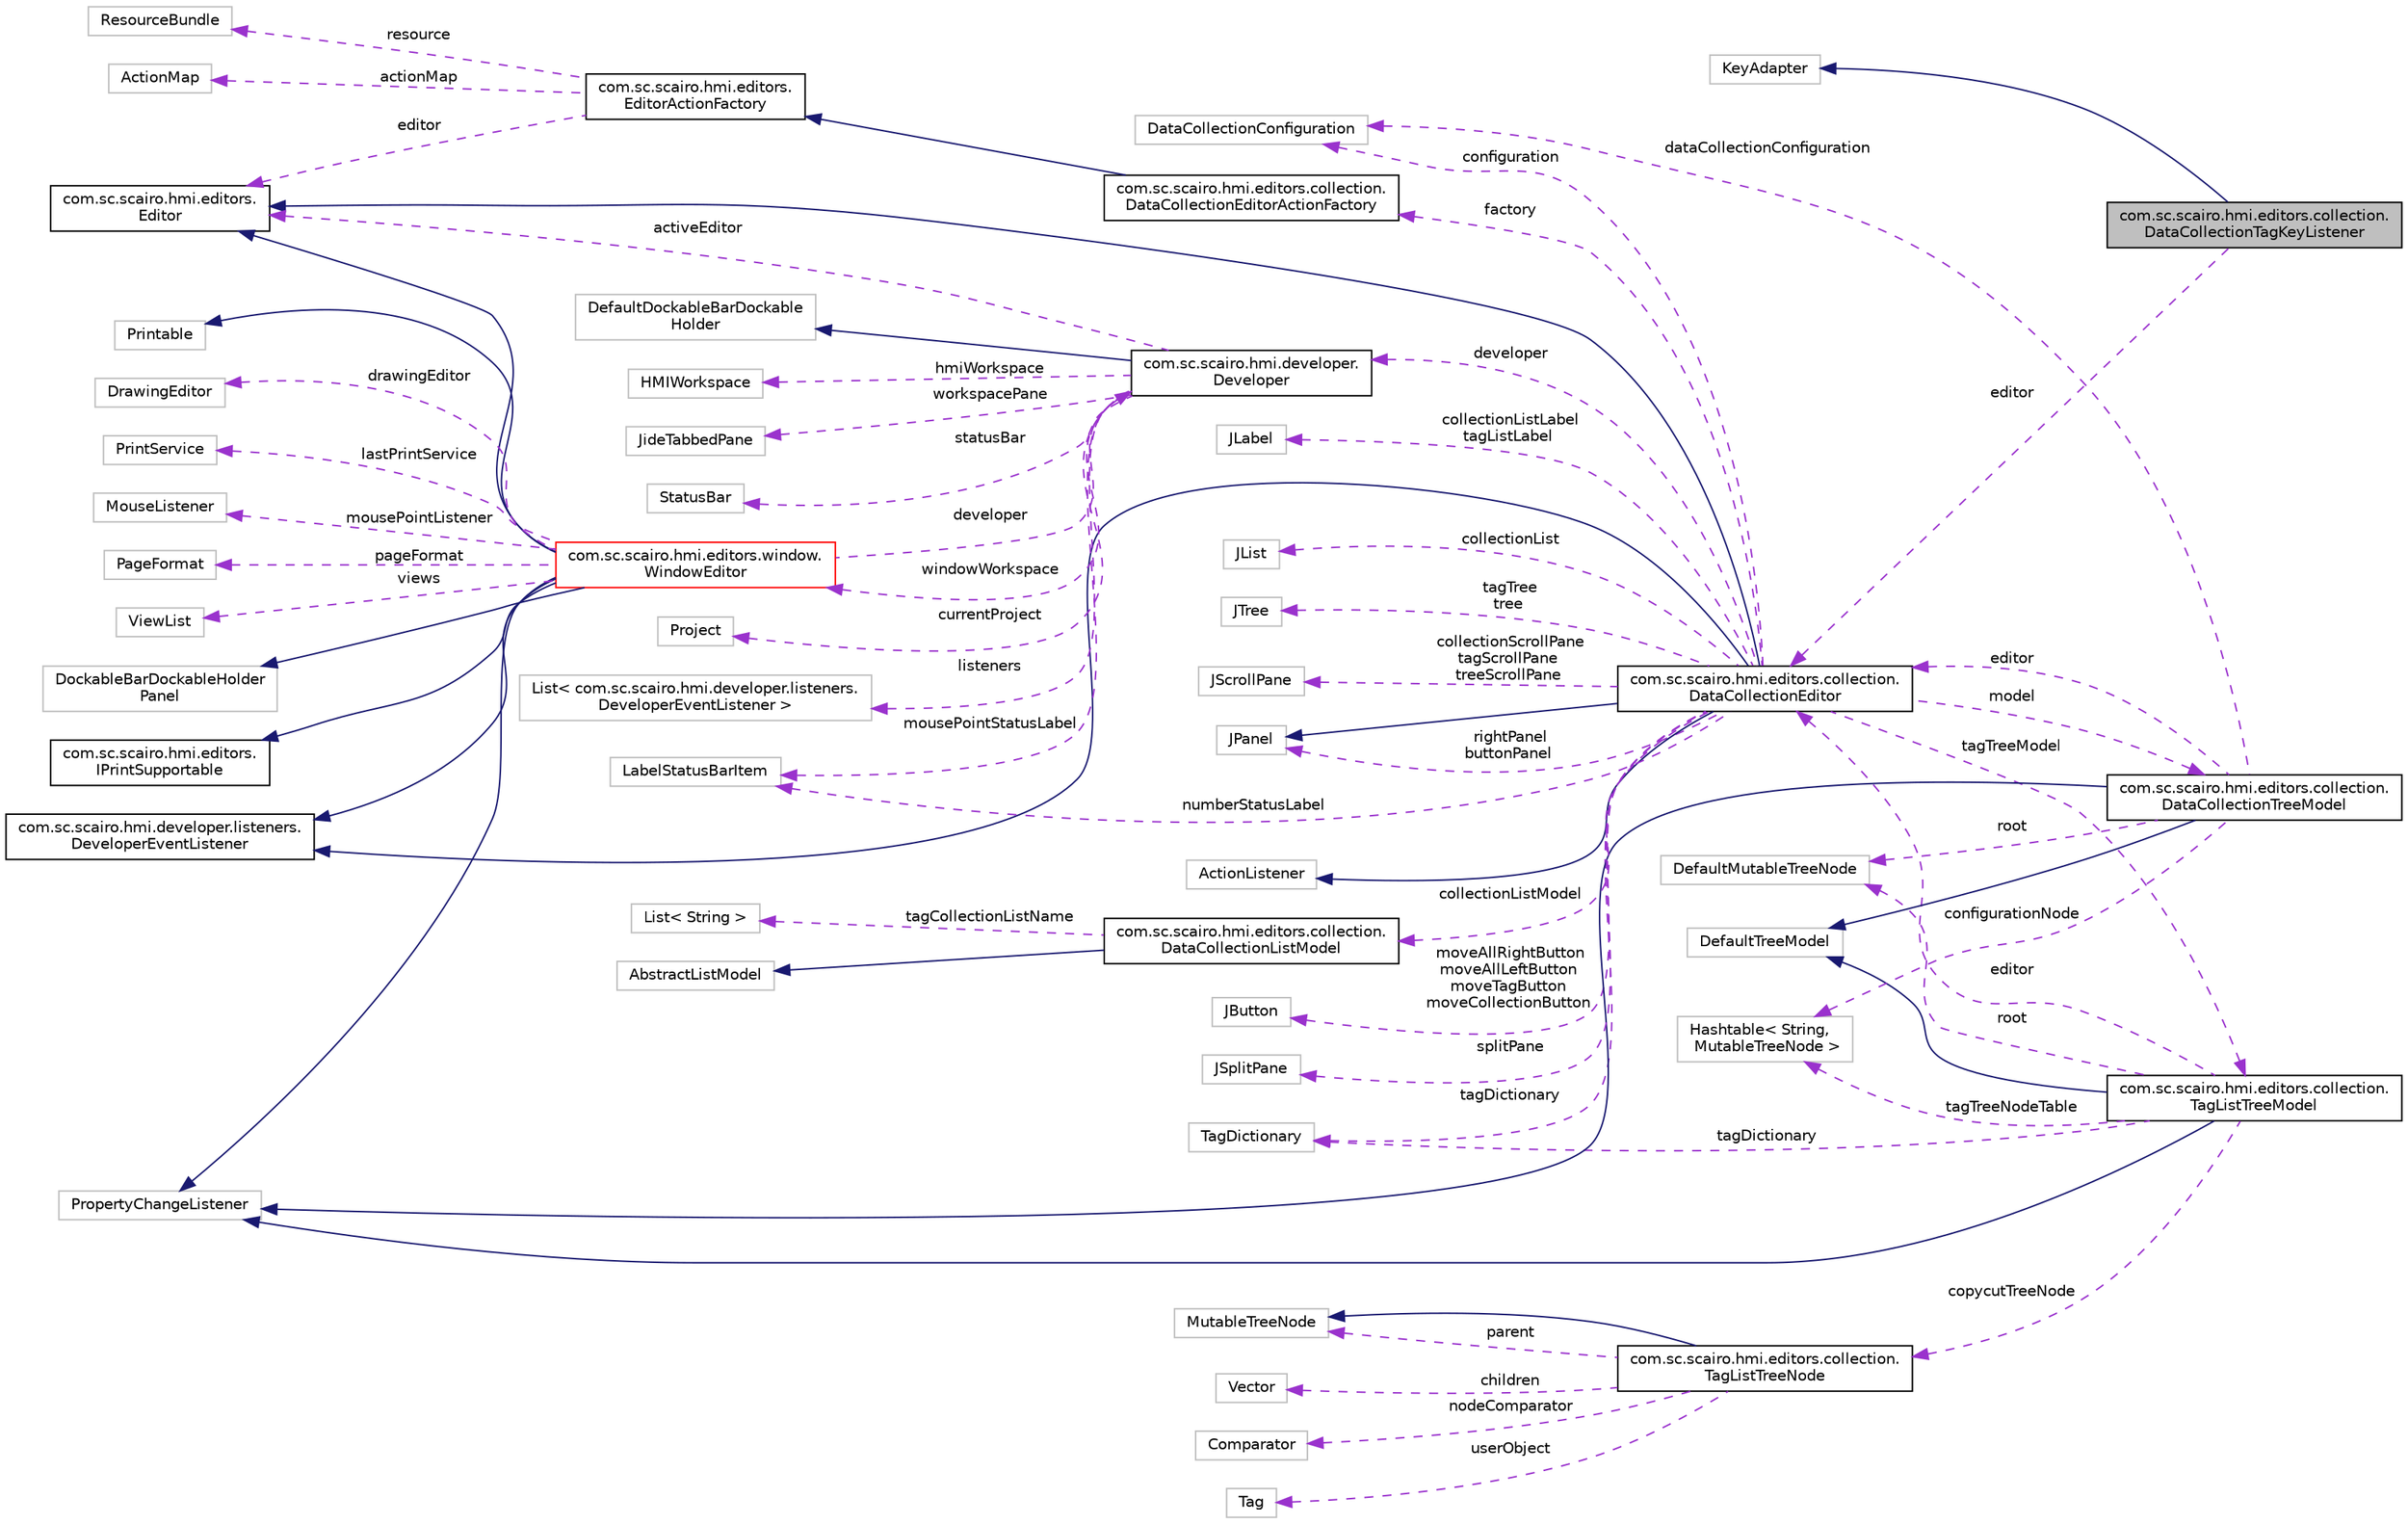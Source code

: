digraph "com.sc.scairo.hmi.editors.collection.DataCollectionTagKeyListener"
{
 // LATEX_PDF_SIZE
  edge [fontname="Helvetica",fontsize="10",labelfontname="Helvetica",labelfontsize="10"];
  node [fontname="Helvetica",fontsize="10",shape=record];
  rankdir="LR";
  Node1 [label="com.sc.scairo.hmi.editors.collection.\lDataCollectionTagKeyListener",height=0.2,width=0.4,color="black", fillcolor="grey75", style="filled", fontcolor="black",tooltip=" "];
  Node2 -> Node1 [dir="back",color="midnightblue",fontsize="10",style="solid",fontname="Helvetica"];
  Node2 [label="KeyAdapter",height=0.2,width=0.4,color="grey75", fillcolor="white", style="filled",tooltip=" "];
  Node3 -> Node1 [dir="back",color="darkorchid3",fontsize="10",style="dashed",label=" editor" ,fontname="Helvetica"];
  Node3 [label="com.sc.scairo.hmi.editors.collection.\lDataCollectionEditor",height=0.2,width=0.4,color="black", fillcolor="white", style="filled",URL="$classcom_1_1sc_1_1scairo_1_1hmi_1_1editors_1_1collection_1_1_data_collection_editor.html",tooltip=" "];
  Node4 -> Node3 [dir="back",color="midnightblue",fontsize="10",style="solid",fontname="Helvetica"];
  Node4 [label="JPanel",height=0.2,width=0.4,color="grey75", fillcolor="white", style="filled",tooltip=" "];
  Node5 -> Node3 [dir="back",color="midnightblue",fontsize="10",style="solid",fontname="Helvetica"];
  Node5 [label="com.sc.scairo.hmi.developer.listeners.\lDeveloperEventListener",height=0.2,width=0.4,color="black", fillcolor="white", style="filled",URL="$interfacecom_1_1sc_1_1scairo_1_1hmi_1_1developer_1_1listeners_1_1_developer_event_listener.html",tooltip=" "];
  Node6 -> Node3 [dir="back",color="midnightblue",fontsize="10",style="solid",fontname="Helvetica"];
  Node6 [label="ActionListener",height=0.2,width=0.4,color="grey75", fillcolor="white", style="filled",tooltip=" "];
  Node7 -> Node3 [dir="back",color="midnightblue",fontsize="10",style="solid",fontname="Helvetica"];
  Node7 [label="com.sc.scairo.hmi.editors.\lEditor",height=0.2,width=0.4,color="black", fillcolor="white", style="filled",URL="$interfacecom_1_1sc_1_1scairo_1_1hmi_1_1editors_1_1_editor.html",tooltip=" "];
  Node8 -> Node3 [dir="back",color="darkorchid3",fontsize="10",style="dashed",label=" tagDictionary" ,fontname="Helvetica"];
  Node8 [label="TagDictionary",height=0.2,width=0.4,color="grey75", fillcolor="white", style="filled",tooltip=" "];
  Node9 -> Node3 [dir="back",color="darkorchid3",fontsize="10",style="dashed",label=" configuration" ,fontname="Helvetica"];
  Node9 [label="DataCollectionConfiguration",height=0.2,width=0.4,color="grey75", fillcolor="white", style="filled",tooltip=" "];
  Node10 -> Node3 [dir="back",color="darkorchid3",fontsize="10",style="dashed",label=" moveAllRightButton\nmoveAllLeftButton\nmoveTagButton\nmoveCollectionButton" ,fontname="Helvetica"];
  Node10 [label="JButton",height=0.2,width=0.4,color="grey75", fillcolor="white", style="filled",tooltip=" "];
  Node11 -> Node3 [dir="back",color="darkorchid3",fontsize="10",style="dashed",label=" tagTreeModel" ,fontname="Helvetica"];
  Node11 [label="com.sc.scairo.hmi.editors.collection.\lTagListTreeModel",height=0.2,width=0.4,color="black", fillcolor="white", style="filled",URL="$classcom_1_1sc_1_1scairo_1_1hmi_1_1editors_1_1collection_1_1_tag_list_tree_model.html",tooltip=" "];
  Node12 -> Node11 [dir="back",color="midnightblue",fontsize="10",style="solid",fontname="Helvetica"];
  Node12 [label="DefaultTreeModel",height=0.2,width=0.4,color="grey75", fillcolor="white", style="filled",tooltip=" "];
  Node13 -> Node11 [dir="back",color="midnightblue",fontsize="10",style="solid",fontname="Helvetica"];
  Node13 [label="PropertyChangeListener",height=0.2,width=0.4,color="grey75", fillcolor="white", style="filled",tooltip=" "];
  Node8 -> Node11 [dir="back",color="darkorchid3",fontsize="10",style="dashed",label=" tagDictionary" ,fontname="Helvetica"];
  Node14 -> Node11 [dir="back",color="darkorchid3",fontsize="10",style="dashed",label=" root" ,fontname="Helvetica"];
  Node14 [label="DefaultMutableTreeNode",height=0.2,width=0.4,color="grey75", fillcolor="white", style="filled",tooltip=" "];
  Node15 -> Node11 [dir="back",color="darkorchid3",fontsize="10",style="dashed",label=" tagTreeNodeTable" ,fontname="Helvetica"];
  Node15 [label="Hashtable\< String,\l MutableTreeNode \>",height=0.2,width=0.4,color="grey75", fillcolor="white", style="filled",tooltip=" "];
  Node3 -> Node11 [dir="back",color="darkorchid3",fontsize="10",style="dashed",label=" editor" ,fontname="Helvetica"];
  Node16 -> Node11 [dir="back",color="darkorchid3",fontsize="10",style="dashed",label=" copycutTreeNode" ,fontname="Helvetica"];
  Node16 [label="com.sc.scairo.hmi.editors.collection.\lTagListTreeNode",height=0.2,width=0.4,color="black", fillcolor="white", style="filled",URL="$classcom_1_1sc_1_1scairo_1_1hmi_1_1editors_1_1collection_1_1_tag_list_tree_node.html",tooltip=" "];
  Node17 -> Node16 [dir="back",color="midnightblue",fontsize="10",style="solid",fontname="Helvetica"];
  Node17 [label="MutableTreeNode",height=0.2,width=0.4,color="grey75", fillcolor="white", style="filled",tooltip=" "];
  Node17 -> Node16 [dir="back",color="darkorchid3",fontsize="10",style="dashed",label=" parent" ,fontname="Helvetica"];
  Node18 -> Node16 [dir="back",color="darkorchid3",fontsize="10",style="dashed",label=" children" ,fontname="Helvetica"];
  Node18 [label="Vector",height=0.2,width=0.4,color="grey75", fillcolor="white", style="filled",tooltip=" "];
  Node19 -> Node16 [dir="back",color="darkorchid3",fontsize="10",style="dashed",label=" nodeComparator" ,fontname="Helvetica"];
  Node19 [label="Comparator",height=0.2,width=0.4,color="grey75", fillcolor="white", style="filled",tooltip=" "];
  Node20 -> Node16 [dir="back",color="darkorchid3",fontsize="10",style="dashed",label=" userObject" ,fontname="Helvetica"];
  Node20 [label="Tag",height=0.2,width=0.4,color="grey75", fillcolor="white", style="filled",tooltip=" "];
  Node21 -> Node3 [dir="back",color="darkorchid3",fontsize="10",style="dashed",label=" splitPane" ,fontname="Helvetica"];
  Node21 [label="JSplitPane",height=0.2,width=0.4,color="grey75", fillcolor="white", style="filled",tooltip=" "];
  Node22 -> Node3 [dir="back",color="darkorchid3",fontsize="10",style="dashed",label=" numberStatusLabel" ,fontname="Helvetica"];
  Node22 [label="LabelStatusBarItem",height=0.2,width=0.4,color="grey75", fillcolor="white", style="filled",tooltip=" "];
  Node23 -> Node3 [dir="back",color="darkorchid3",fontsize="10",style="dashed",label=" factory" ,fontname="Helvetica"];
  Node23 [label="com.sc.scairo.hmi.editors.collection.\lDataCollectionEditorActionFactory",height=0.2,width=0.4,color="black", fillcolor="white", style="filled",URL="$classcom_1_1sc_1_1scairo_1_1hmi_1_1editors_1_1collection_1_1_data_collection_editor_action_factory.html",tooltip=" "];
  Node24 -> Node23 [dir="back",color="midnightblue",fontsize="10",style="solid",fontname="Helvetica"];
  Node24 [label="com.sc.scairo.hmi.editors.\lEditorActionFactory",height=0.2,width=0.4,color="black", fillcolor="white", style="filled",URL="$classcom_1_1sc_1_1scairo_1_1hmi_1_1editors_1_1_editor_action_factory.html",tooltip=" "];
  Node25 -> Node24 [dir="back",color="darkorchid3",fontsize="10",style="dashed",label=" resource" ,fontname="Helvetica"];
  Node25 [label="ResourceBundle",height=0.2,width=0.4,color="grey75", fillcolor="white", style="filled",tooltip=" "];
  Node26 -> Node24 [dir="back",color="darkorchid3",fontsize="10",style="dashed",label=" actionMap" ,fontname="Helvetica"];
  Node26 [label="ActionMap",height=0.2,width=0.4,color="grey75", fillcolor="white", style="filled",tooltip=" "];
  Node7 -> Node24 [dir="back",color="darkorchid3",fontsize="10",style="dashed",label=" editor" ,fontname="Helvetica"];
  Node27 -> Node3 [dir="back",color="darkorchid3",fontsize="10",style="dashed",label=" model" ,fontname="Helvetica"];
  Node27 [label="com.sc.scairo.hmi.editors.collection.\lDataCollectionTreeModel",height=0.2,width=0.4,color="black", fillcolor="white", style="filled",URL="$classcom_1_1sc_1_1scairo_1_1hmi_1_1editors_1_1collection_1_1_data_collection_tree_model.html",tooltip=" "];
  Node12 -> Node27 [dir="back",color="midnightblue",fontsize="10",style="solid",fontname="Helvetica"];
  Node13 -> Node27 [dir="back",color="midnightblue",fontsize="10",style="solid",fontname="Helvetica"];
  Node9 -> Node27 [dir="back",color="darkorchid3",fontsize="10",style="dashed",label=" dataCollectionConfiguration" ,fontname="Helvetica"];
  Node14 -> Node27 [dir="back",color="darkorchid3",fontsize="10",style="dashed",label=" root" ,fontname="Helvetica"];
  Node3 -> Node27 [dir="back",color="darkorchid3",fontsize="10",style="dashed",label=" editor" ,fontname="Helvetica"];
  Node15 -> Node27 [dir="back",color="darkorchid3",fontsize="10",style="dashed",label=" configurationNode" ,fontname="Helvetica"];
  Node28 -> Node3 [dir="back",color="darkorchid3",fontsize="10",style="dashed",label=" collectionListLabel\ntagListLabel" ,fontname="Helvetica"];
  Node28 [label="JLabel",height=0.2,width=0.4,color="grey75", fillcolor="white", style="filled",tooltip=" "];
  Node29 -> Node3 [dir="back",color="darkorchid3",fontsize="10",style="dashed",label=" developer" ,fontname="Helvetica"];
  Node29 [label="com.sc.scairo.hmi.developer.\lDeveloper",height=0.2,width=0.4,color="black", fillcolor="white", style="filled",URL="$classcom_1_1sc_1_1scairo_1_1hmi_1_1developer_1_1_developer.html",tooltip=" "];
  Node30 -> Node29 [dir="back",color="midnightblue",fontsize="10",style="solid",fontname="Helvetica"];
  Node30 [label="DefaultDockableBarDockable\lHolder",height=0.2,width=0.4,color="grey75", fillcolor="white", style="filled",tooltip=" "];
  Node31 -> Node29 [dir="back",color="darkorchid3",fontsize="10",style="dashed",label=" hmiWorkspace" ,fontname="Helvetica"];
  Node31 [label="HMIWorkspace",height=0.2,width=0.4,color="grey75", fillcolor="white", style="filled",tooltip=" "];
  Node32 -> Node29 [dir="back",color="darkorchid3",fontsize="10",style="dashed",label=" windowWorkspace" ,fontname="Helvetica"];
  Node32 [label="com.sc.scairo.hmi.editors.window.\lWindowEditor",height=0.2,width=0.4,color="red", fillcolor="white", style="filled",URL="$classcom_1_1sc_1_1scairo_1_1hmi_1_1editors_1_1window_1_1_window_editor.html",tooltip=" "];
  Node33 -> Node32 [dir="back",color="midnightblue",fontsize="10",style="solid",fontname="Helvetica"];
  Node33 [label="DockableBarDockableHolder\lPanel",height=0.2,width=0.4,color="grey75", fillcolor="white", style="filled",tooltip=" "];
  Node5 -> Node32 [dir="back",color="midnightblue",fontsize="10",style="solid",fontname="Helvetica"];
  Node13 -> Node32 [dir="back",color="midnightblue",fontsize="10",style="solid",fontname="Helvetica"];
  Node7 -> Node32 [dir="back",color="midnightblue",fontsize="10",style="solid",fontname="Helvetica"];
  Node34 -> Node32 [dir="back",color="midnightblue",fontsize="10",style="solid",fontname="Helvetica"];
  Node34 [label="com.sc.scairo.hmi.editors.\lIPrintSupportable",height=0.2,width=0.4,color="black", fillcolor="white", style="filled",URL="$interfacecom_1_1sc_1_1scairo_1_1hmi_1_1editors_1_1_i_print_supportable.html",tooltip=" "];
  Node35 -> Node32 [dir="back",color="midnightblue",fontsize="10",style="solid",fontname="Helvetica"];
  Node35 [label="Printable",height=0.2,width=0.4,color="grey75", fillcolor="white", style="filled",tooltip=" "];
  Node36 -> Node32 [dir="back",color="darkorchid3",fontsize="10",style="dashed",label=" drawingEditor" ,fontname="Helvetica"];
  Node36 [label="DrawingEditor",height=0.2,width=0.4,color="grey75", fillcolor="white", style="filled",tooltip=" "];
  Node37 -> Node32 [dir="back",color="darkorchid3",fontsize="10",style="dashed",label=" lastPrintService" ,fontname="Helvetica"];
  Node37 [label="PrintService",height=0.2,width=0.4,color="grey75", fillcolor="white", style="filled",tooltip=" "];
  Node38 -> Node32 [dir="back",color="darkorchid3",fontsize="10",style="dashed",label=" mousePointListener" ,fontname="Helvetica"];
  Node38 [label="MouseListener",height=0.2,width=0.4,color="grey75", fillcolor="white", style="filled",tooltip=" "];
  Node39 -> Node32 [dir="back",color="darkorchid3",fontsize="10",style="dashed",label=" pageFormat" ,fontname="Helvetica"];
  Node39 [label="PageFormat",height=0.2,width=0.4,color="grey75", fillcolor="white", style="filled",tooltip=" "];
  Node40 -> Node32 [dir="back",color="darkorchid3",fontsize="10",style="dashed",label=" views" ,fontname="Helvetica"];
  Node40 [label="ViewList",height=0.2,width=0.4,color="grey75", fillcolor="white", style="filled",tooltip=" "];
  Node29 -> Node32 [dir="back",color="darkorchid3",fontsize="10",style="dashed",label=" developer" ,fontname="Helvetica"];
  Node22 -> Node29 [dir="back",color="darkorchid3",fontsize="10",style="dashed",label=" mousePointStatusLabel" ,fontname="Helvetica"];
  Node74 -> Node29 [dir="back",color="darkorchid3",fontsize="10",style="dashed",label=" workspacePane" ,fontname="Helvetica"];
  Node74 [label="JideTabbedPane",height=0.2,width=0.4,color="grey75", fillcolor="white", style="filled",tooltip=" "];
  Node75 -> Node29 [dir="back",color="darkorchid3",fontsize="10",style="dashed",label=" statusBar" ,fontname="Helvetica"];
  Node75 [label="StatusBar",height=0.2,width=0.4,color="grey75", fillcolor="white", style="filled",tooltip=" "];
  Node76 -> Node29 [dir="back",color="darkorchid3",fontsize="10",style="dashed",label=" currentProject" ,fontname="Helvetica"];
  Node76 [label="Project",height=0.2,width=0.4,color="grey75", fillcolor="white", style="filled",tooltip=" "];
  Node77 -> Node29 [dir="back",color="darkorchid3",fontsize="10",style="dashed",label=" listeners" ,fontname="Helvetica"];
  Node77 [label="List\< com.sc.scairo.hmi.developer.listeners.\lDeveloperEventListener \>",height=0.2,width=0.4,color="grey75", fillcolor="white", style="filled",tooltip=" "];
  Node7 -> Node29 [dir="back",color="darkorchid3",fontsize="10",style="dashed",label=" activeEditor" ,fontname="Helvetica"];
  Node78 -> Node3 [dir="back",color="darkorchid3",fontsize="10",style="dashed",label=" collectionList" ,fontname="Helvetica"];
  Node78 [label="JList",height=0.2,width=0.4,color="grey75", fillcolor="white", style="filled",tooltip=" "];
  Node79 -> Node3 [dir="back",color="darkorchid3",fontsize="10",style="dashed",label=" tagTree\ntree" ,fontname="Helvetica"];
  Node79 [label="JTree",height=0.2,width=0.4,color="grey75", fillcolor="white", style="filled",tooltip=" "];
  Node4 -> Node3 [dir="back",color="darkorchid3",fontsize="10",style="dashed",label=" rightPanel\nbuttonPanel" ,fontname="Helvetica"];
  Node80 -> Node3 [dir="back",color="darkorchid3",fontsize="10",style="dashed",label=" collectionScrollPane\ntagScrollPane\ntreeScrollPane" ,fontname="Helvetica"];
  Node80 [label="JScrollPane",height=0.2,width=0.4,color="grey75", fillcolor="white", style="filled",tooltip=" "];
  Node81 -> Node3 [dir="back",color="darkorchid3",fontsize="10",style="dashed",label=" collectionListModel" ,fontname="Helvetica"];
  Node81 [label="com.sc.scairo.hmi.editors.collection.\lDataCollectionListModel",height=0.2,width=0.4,color="black", fillcolor="white", style="filled",URL="$classcom_1_1sc_1_1scairo_1_1hmi_1_1editors_1_1collection_1_1_data_collection_list_model.html",tooltip=" "];
  Node82 -> Node81 [dir="back",color="midnightblue",fontsize="10",style="solid",fontname="Helvetica"];
  Node82 [label="AbstractListModel",height=0.2,width=0.4,color="grey75", fillcolor="white", style="filled",tooltip=" "];
  Node83 -> Node81 [dir="back",color="darkorchid3",fontsize="10",style="dashed",label=" tagCollectionListName" ,fontname="Helvetica"];
  Node83 [label="List\< String \>",height=0.2,width=0.4,color="grey75", fillcolor="white", style="filled",tooltip=" "];
}
